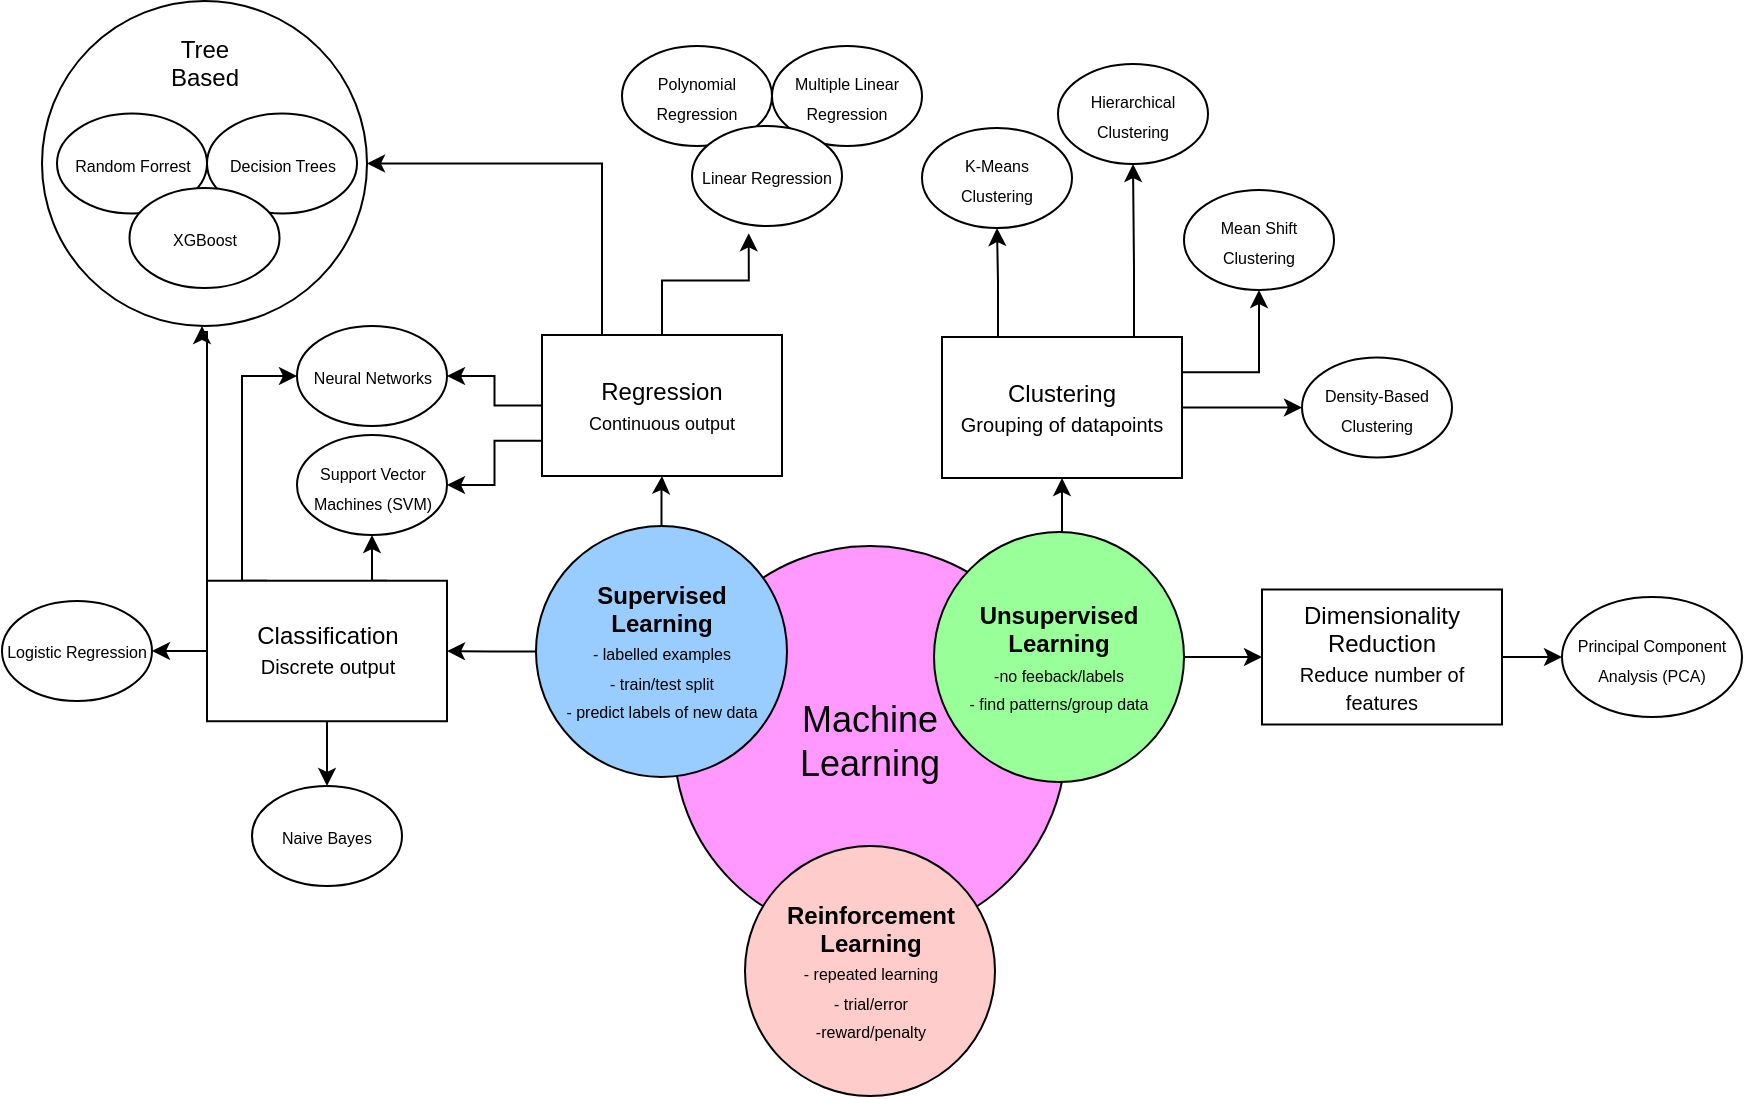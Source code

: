 <mxfile version="21.6.6" type="github">
  <diagram id="6a731a19-8d31-9384-78a2-239565b7b9f0" name="Page-1">
    <mxGraphModel dx="1395" dy="-187" grid="1" gridSize="10" guides="1" tooltips="1" connect="1" arrows="1" fold="1" page="1" pageScale="1" pageWidth="1169" pageHeight="827" background="none" math="0" shadow="0">
      <root>
        <mxCell id="0" />
        <mxCell id="1" parent="0" />
        <mxCell id="NDgvumM39dX7sZHwWWza-1544" value="&lt;font style=&quot;font-size: 18px;&quot;&gt;Machine &lt;br&gt;Learning&lt;/font&gt;" style="ellipse;whiteSpace=wrap;html=1;aspect=fixed;fillColor=#FF99FF;" parent="1" vertex="1">
          <mxGeometry x="480" y="1110" width="196" height="196" as="geometry" />
        </mxCell>
        <mxCell id="QijNzIp1wJBTld3flyke-7" value="" style="edgeStyle=orthogonalEdgeStyle;rounded=0;orthogonalLoop=1;jettySize=auto;html=1;" edge="1" parent="1" source="NDgvumM39dX7sZHwWWza-1545" target="NDgvumM39dX7sZHwWWza-1566">
          <mxGeometry relative="1" as="geometry" />
        </mxCell>
        <mxCell id="QijNzIp1wJBTld3flyke-9" value="" style="edgeStyle=orthogonalEdgeStyle;rounded=0;orthogonalLoop=1;jettySize=auto;html=1;" edge="1" parent="1" source="NDgvumM39dX7sZHwWWza-1545" target="NDgvumM39dX7sZHwWWza-1567">
          <mxGeometry relative="1" as="geometry" />
        </mxCell>
        <mxCell id="NDgvumM39dX7sZHwWWza-1545" value="&lt;b&gt;Supervised&lt;br&gt;Learning&lt;/b&gt;&lt;br&gt;&lt;font style=&quot;font-size: 8px;&quot;&gt;- labelled examples&lt;br&gt;- train/test split&lt;br&gt;- predict labels of new data&lt;br&gt;&lt;/font&gt;" style="ellipse;whiteSpace=wrap;html=1;aspect=fixed;fillColor=#99CCFF;" parent="1" vertex="1">
          <mxGeometry x="411" y="1100" width="125.5" height="125.5" as="geometry" />
        </mxCell>
        <mxCell id="QijNzIp1wJBTld3flyke-29" style="edgeStyle=orthogonalEdgeStyle;rounded=0;orthogonalLoop=1;jettySize=auto;html=1;exitX=0.5;exitY=0;exitDx=0;exitDy=0;entryX=0.5;entryY=1;entryDx=0;entryDy=0;" edge="1" parent="1" source="NDgvumM39dX7sZHwWWza-1546" target="NDgvumM39dX7sZHwWWza-1568">
          <mxGeometry relative="1" as="geometry" />
        </mxCell>
        <mxCell id="QijNzIp1wJBTld3flyke-35" style="edgeStyle=orthogonalEdgeStyle;rounded=0;orthogonalLoop=1;jettySize=auto;html=1;entryX=0;entryY=0.5;entryDx=0;entryDy=0;" edge="1" parent="1" source="NDgvumM39dX7sZHwWWza-1546" target="NDgvumM39dX7sZHwWWza-1569">
          <mxGeometry relative="1" as="geometry" />
        </mxCell>
        <mxCell id="NDgvumM39dX7sZHwWWza-1546" value="&lt;b&gt;Unsupervised Learning&lt;/b&gt;&lt;font style=&quot;font-size: 8px;&quot;&gt;&lt;b&gt;&lt;br&gt;&lt;/b&gt;-no feeback/labels&lt;br&gt;- find patterns/group data&lt;br&gt;&lt;/font&gt;" style="ellipse;whiteSpace=wrap;html=1;aspect=fixed;fillColor=#99FF99;" parent="1" vertex="1">
          <mxGeometry x="610" y="1103" width="125" height="125" as="geometry" />
        </mxCell>
        <mxCell id="NDgvumM39dX7sZHwWWza-1547" value="&lt;b&gt;Reinforcement Learning&lt;/b&gt;&lt;br&gt;&lt;font style=&quot;font-size: 8px;&quot;&gt;- repeated learning&lt;br&gt;- trial/error&lt;br&gt;-reward/penalty&lt;br&gt;&lt;/font&gt;" style="ellipse;whiteSpace=wrap;html=1;aspect=fixed;fillColor=#FFCCCC;" parent="1" vertex="1">
          <mxGeometry x="515.5" y="1260" width="125" height="125" as="geometry" />
        </mxCell>
        <mxCell id="NDgvumM39dX7sZHwWWza-1555" value="&lt;font style=&quot;font-size: 8px;&quot;&gt;Support Vector Machines (SVM)&lt;/font&gt;" style="ellipse;whiteSpace=wrap;html=1;" parent="1" vertex="1">
          <mxGeometry x="291.5" y="1054.5" width="75" height="50" as="geometry" />
        </mxCell>
        <mxCell id="NDgvumM39dX7sZHwWWza-1556" value="&lt;font style=&quot;font-size: 8px;&quot;&gt;Neural Networks&lt;/font&gt;" style="ellipse;whiteSpace=wrap;html=1;" parent="1" vertex="1">
          <mxGeometry x="291.5" y="1000" width="75" height="50" as="geometry" />
        </mxCell>
        <mxCell id="NDgvumM39dX7sZHwWWza-1564" value="Tree&lt;br&gt;Based&lt;br&gt;&lt;br&gt;&lt;br&gt;&lt;br&gt;&lt;br&gt;&lt;br&gt;&lt;br&gt;&lt;br&gt;" style="ellipse;whiteSpace=wrap;html=1;aspect=fixed;" parent="1" vertex="1">
          <mxGeometry x="164" y="837.5" width="162.5" height="162.5" as="geometry" />
        </mxCell>
        <mxCell id="NDgvumM39dX7sZHwWWza-1553" value="&lt;font style=&quot;font-size: 8px;&quot;&gt;Decision Trees&lt;/font&gt;" style="ellipse;whiteSpace=wrap;html=1;" parent="1" vertex="1">
          <mxGeometry x="246.5" y="893.75" width="75" height="50" as="geometry" />
        </mxCell>
        <mxCell id="NDgvumM39dX7sZHwWWza-1554" value="&lt;font style=&quot;font-size: 8px;&quot;&gt;Random Forrest&lt;/font&gt;" style="ellipse;whiteSpace=wrap;html=1;" parent="1" vertex="1">
          <mxGeometry x="171.5" y="893.75" width="75" height="50" as="geometry" />
        </mxCell>
        <mxCell id="NDgvumM39dX7sZHwWWza-1560" value="&lt;font style=&quot;font-size: 8px;&quot;&gt;XGBoost&lt;/font&gt;" style="ellipse;whiteSpace=wrap;html=1;" parent="1" vertex="1">
          <mxGeometry x="207.75" y="931" width="75" height="50" as="geometry" />
        </mxCell>
        <mxCell id="NDgvumM39dX7sZHwWWza-1551" value="&lt;font style=&quot;font-size: 8px;&quot;&gt;Multiple Linear Regression&lt;/font&gt;" style="ellipse;whiteSpace=wrap;html=1;" parent="1" vertex="1">
          <mxGeometry x="529" y="860" width="75" height="50" as="geometry" />
        </mxCell>
        <mxCell id="NDgvumM39dX7sZHwWWza-1552" value="&lt;font style=&quot;font-size: 8px;&quot;&gt;Logistic Regression&lt;/font&gt;" style="ellipse;whiteSpace=wrap;html=1;" parent="1" vertex="1">
          <mxGeometry x="144" y="1137.49" width="75" height="50" as="geometry" />
        </mxCell>
        <mxCell id="QijNzIp1wJBTld3flyke-12" style="edgeStyle=orthogonalEdgeStyle;rounded=0;orthogonalLoop=1;jettySize=auto;html=1;entryX=0.378;entryY=1.073;entryDx=0;entryDy=0;entryPerimeter=0;" edge="1" parent="1" source="NDgvumM39dX7sZHwWWza-1566" target="QijNzIp1wJBTld3flyke-5">
          <mxGeometry relative="1" as="geometry" />
        </mxCell>
        <mxCell id="QijNzIp1wJBTld3flyke-16" style="edgeStyle=orthogonalEdgeStyle;rounded=0;orthogonalLoop=1;jettySize=auto;html=1;" edge="1" parent="1" source="NDgvumM39dX7sZHwWWza-1566" target="NDgvumM39dX7sZHwWWza-1556">
          <mxGeometry relative="1" as="geometry" />
        </mxCell>
        <mxCell id="QijNzIp1wJBTld3flyke-17" style="edgeStyle=orthogonalEdgeStyle;rounded=0;orthogonalLoop=1;jettySize=auto;html=1;exitX=0.25;exitY=0;exitDx=0;exitDy=0;entryX=1;entryY=0.5;entryDx=0;entryDy=0;" edge="1" parent="1" source="NDgvumM39dX7sZHwWWza-1566" target="NDgvumM39dX7sZHwWWza-1564">
          <mxGeometry relative="1" as="geometry" />
        </mxCell>
        <mxCell id="QijNzIp1wJBTld3flyke-26" style="edgeStyle=orthogonalEdgeStyle;rounded=0;orthogonalLoop=1;jettySize=auto;html=1;exitX=0;exitY=0.75;exitDx=0;exitDy=0;entryX=1;entryY=0.5;entryDx=0;entryDy=0;" edge="1" parent="1" source="NDgvumM39dX7sZHwWWza-1566" target="NDgvumM39dX7sZHwWWza-1555">
          <mxGeometry relative="1" as="geometry" />
        </mxCell>
        <mxCell id="NDgvumM39dX7sZHwWWza-1566" value="Regression&lt;br&gt;&lt;font style=&quot;font-size: 9px;&quot;&gt;Continuous output&lt;/font&gt;" style="rounded=0;whiteSpace=wrap;html=1;" parent="1" vertex="1">
          <mxGeometry x="414" y="1004.5" width="120" height="70.5" as="geometry" />
        </mxCell>
        <mxCell id="QijNzIp1wJBTld3flyke-20" style="edgeStyle=orthogonalEdgeStyle;rounded=0;orthogonalLoop=1;jettySize=auto;html=1;exitX=0.75;exitY=0;exitDx=0;exitDy=0;entryX=0.5;entryY=1;entryDx=0;entryDy=0;" edge="1" parent="1" source="NDgvumM39dX7sZHwWWza-1567" target="NDgvumM39dX7sZHwWWza-1555">
          <mxGeometry relative="1" as="geometry" />
        </mxCell>
        <mxCell id="QijNzIp1wJBTld3flyke-22" style="edgeStyle=orthogonalEdgeStyle;rounded=0;orthogonalLoop=1;jettySize=auto;html=1;exitX=0.25;exitY=0;exitDx=0;exitDy=0;entryX=0;entryY=0.5;entryDx=0;entryDy=0;" edge="1" parent="1" source="NDgvumM39dX7sZHwWWza-1567" target="NDgvumM39dX7sZHwWWza-1556">
          <mxGeometry relative="1" as="geometry">
            <Array as="points">
              <mxPoint x="264" y="1127" />
              <mxPoint x="264" y="1025" />
            </Array>
          </mxGeometry>
        </mxCell>
        <mxCell id="QijNzIp1wJBTld3flyke-23" style="edgeStyle=orthogonalEdgeStyle;rounded=0;orthogonalLoop=1;jettySize=auto;html=1;exitX=0;exitY=0;exitDx=0;exitDy=0;" edge="1" parent="1" source="NDgvumM39dX7sZHwWWza-1567">
          <mxGeometry relative="1" as="geometry">
            <mxPoint x="244" y="1000" as="targetPoint" />
            <Array as="points">
              <mxPoint x="244" y="1003" />
            </Array>
          </mxGeometry>
        </mxCell>
        <mxCell id="QijNzIp1wJBTld3flyke-24" style="edgeStyle=orthogonalEdgeStyle;rounded=0;orthogonalLoop=1;jettySize=auto;html=1;exitX=0;exitY=0.5;exitDx=0;exitDy=0;entryX=1;entryY=0.5;entryDx=0;entryDy=0;" edge="1" parent="1" source="NDgvumM39dX7sZHwWWza-1567" target="NDgvumM39dX7sZHwWWza-1552">
          <mxGeometry relative="1" as="geometry" />
        </mxCell>
        <mxCell id="QijNzIp1wJBTld3flyke-25" value="" style="edgeStyle=orthogonalEdgeStyle;rounded=0;orthogonalLoop=1;jettySize=auto;html=1;" edge="1" parent="1" source="NDgvumM39dX7sZHwWWza-1567" target="QijNzIp1wJBTld3flyke-18">
          <mxGeometry relative="1" as="geometry" />
        </mxCell>
        <mxCell id="NDgvumM39dX7sZHwWWza-1567" value="Classification&lt;br&gt;&lt;font style=&quot;font-size: 10px;&quot;&gt;Discrete output&lt;/font&gt;" style="rounded=0;whiteSpace=wrap;html=1;" parent="1" vertex="1">
          <mxGeometry x="246.5" y="1127.37" width="120" height="70.25" as="geometry" />
        </mxCell>
        <mxCell id="QijNzIp1wJBTld3flyke-28" value="" style="edgeStyle=orthogonalEdgeStyle;rounded=0;orthogonalLoop=1;jettySize=auto;html=1;" edge="1" parent="1" source="NDgvumM39dX7sZHwWWza-1568" target="QijNzIp1wJBTld3flyke-1">
          <mxGeometry relative="1" as="geometry">
            <Array as="points">
              <mxPoint x="710" y="971" />
            </Array>
          </mxGeometry>
        </mxCell>
        <mxCell id="QijNzIp1wJBTld3flyke-30" style="edgeStyle=orthogonalEdgeStyle;rounded=0;orthogonalLoop=1;jettySize=auto;html=1;exitX=0.25;exitY=0;exitDx=0;exitDy=0;entryX=0.5;entryY=1;entryDx=0;entryDy=0;" edge="1" parent="1" source="NDgvumM39dX7sZHwWWza-1568" target="DraHBIbrYnmkfJdu0Cen-1">
          <mxGeometry relative="1" as="geometry">
            <Array as="points">
              <mxPoint x="642" y="1006" />
              <mxPoint x="642" y="978" />
            </Array>
          </mxGeometry>
        </mxCell>
        <mxCell id="QijNzIp1wJBTld3flyke-33" style="edgeStyle=orthogonalEdgeStyle;rounded=0;orthogonalLoop=1;jettySize=auto;html=1;exitX=1;exitY=0.25;exitDx=0;exitDy=0;entryX=0.5;entryY=1;entryDx=0;entryDy=0;" edge="1" parent="1" source="NDgvumM39dX7sZHwWWza-1568" target="QijNzIp1wJBTld3flyke-31">
          <mxGeometry relative="1" as="geometry" />
        </mxCell>
        <mxCell id="QijNzIp1wJBTld3flyke-34" style="edgeStyle=orthogonalEdgeStyle;rounded=0;orthogonalLoop=1;jettySize=auto;html=1;exitX=1;exitY=0.5;exitDx=0;exitDy=0;entryX=0;entryY=0.5;entryDx=0;entryDy=0;" edge="1" parent="1" source="NDgvumM39dX7sZHwWWza-1568" target="QijNzIp1wJBTld3flyke-32">
          <mxGeometry relative="1" as="geometry" />
        </mxCell>
        <mxCell id="NDgvumM39dX7sZHwWWza-1568" value="Clustering&lt;br&gt;&lt;font style=&quot;font-size: 10px;&quot;&gt;Grouping of datapoints&lt;/font&gt;" style="rounded=0;whiteSpace=wrap;html=1;" parent="1" vertex="1">
          <mxGeometry x="614" y="1005.5" width="120" height="70.5" as="geometry" />
        </mxCell>
        <mxCell id="QijNzIp1wJBTld3flyke-38" value="" style="edgeStyle=orthogonalEdgeStyle;rounded=0;orthogonalLoop=1;jettySize=auto;html=1;" edge="1" parent="1" source="NDgvumM39dX7sZHwWWza-1569" target="QijNzIp1wJBTld3flyke-2">
          <mxGeometry relative="1" as="geometry" />
        </mxCell>
        <mxCell id="NDgvumM39dX7sZHwWWza-1569" value="Dimensionality Reduction&lt;br&gt;&lt;font style=&quot;font-size: 10px;&quot;&gt;Reduce number of features&lt;/font&gt;" style="rounded=0;whiteSpace=wrap;html=1;" parent="1" vertex="1">
          <mxGeometry x="774" y="1131.75" width="120" height="67.5" as="geometry" />
        </mxCell>
        <mxCell id="DraHBIbrYnmkfJdu0Cen-1" value="&lt;font style=&quot;font-size: 8px;&quot;&gt;K-Means&lt;br&gt;Clustering&lt;/font&gt;" style="ellipse;whiteSpace=wrap;html=1;" parent="1" vertex="1">
          <mxGeometry x="604" y="901" width="75" height="50" as="geometry" />
        </mxCell>
        <mxCell id="QijNzIp1wJBTld3flyke-1" value="&lt;font style=&quot;font-size: 8px;&quot;&gt;Hierarchical Clustering&lt;/font&gt;" style="ellipse;whiteSpace=wrap;html=1;" vertex="1" parent="1">
          <mxGeometry x="672" y="869" width="75" height="50" as="geometry" />
        </mxCell>
        <mxCell id="QijNzIp1wJBTld3flyke-2" value="&lt;font style=&quot;font-size: 8px;&quot;&gt;Principal Component Analysis (PCA)&lt;/font&gt;" style="ellipse;whiteSpace=wrap;html=1;" vertex="1" parent="1">
          <mxGeometry x="924" y="1135.5" width="90" height="60" as="geometry" />
        </mxCell>
        <mxCell id="QijNzIp1wJBTld3flyke-4" value="&lt;font style=&quot;font-size: 8px;&quot;&gt;Polynomial&lt;br&gt;Regression&lt;/font&gt;" style="ellipse;whiteSpace=wrap;html=1;" vertex="1" parent="1">
          <mxGeometry x="454" y="860" width="75" height="50" as="geometry" />
        </mxCell>
        <mxCell id="QijNzIp1wJBTld3flyke-5" value="&lt;font style=&quot;font-size: 8px;&quot;&gt;Linear Regression&lt;/font&gt;" style="ellipse;whiteSpace=wrap;html=1;" vertex="1" parent="1">
          <mxGeometry x="489" y="900" width="75" height="50" as="geometry" />
        </mxCell>
        <mxCell id="QijNzIp1wJBTld3flyke-18" value="&lt;font style=&quot;font-size: 8px;&quot;&gt;Naive Bayes&lt;/font&gt;" style="ellipse;whiteSpace=wrap;html=1;" vertex="1" parent="1">
          <mxGeometry x="269" y="1230" width="75" height="50" as="geometry" />
        </mxCell>
        <mxCell id="QijNzIp1wJBTld3flyke-31" value="&lt;font style=&quot;font-size: 8px;&quot;&gt;Mean Shift Clustering&lt;/font&gt;" style="ellipse;whiteSpace=wrap;html=1;" vertex="1" parent="1">
          <mxGeometry x="735" y="932" width="75" height="50" as="geometry" />
        </mxCell>
        <mxCell id="QijNzIp1wJBTld3flyke-32" value="&lt;span style=&quot;font-size: 8px;&quot;&gt;Density-Based Clustering&lt;/span&gt;" style="ellipse;whiteSpace=wrap;html=1;" vertex="1" parent="1">
          <mxGeometry x="794" y="1015.75" width="75" height="50" as="geometry" />
        </mxCell>
      </root>
    </mxGraphModel>
  </diagram>
</mxfile>
